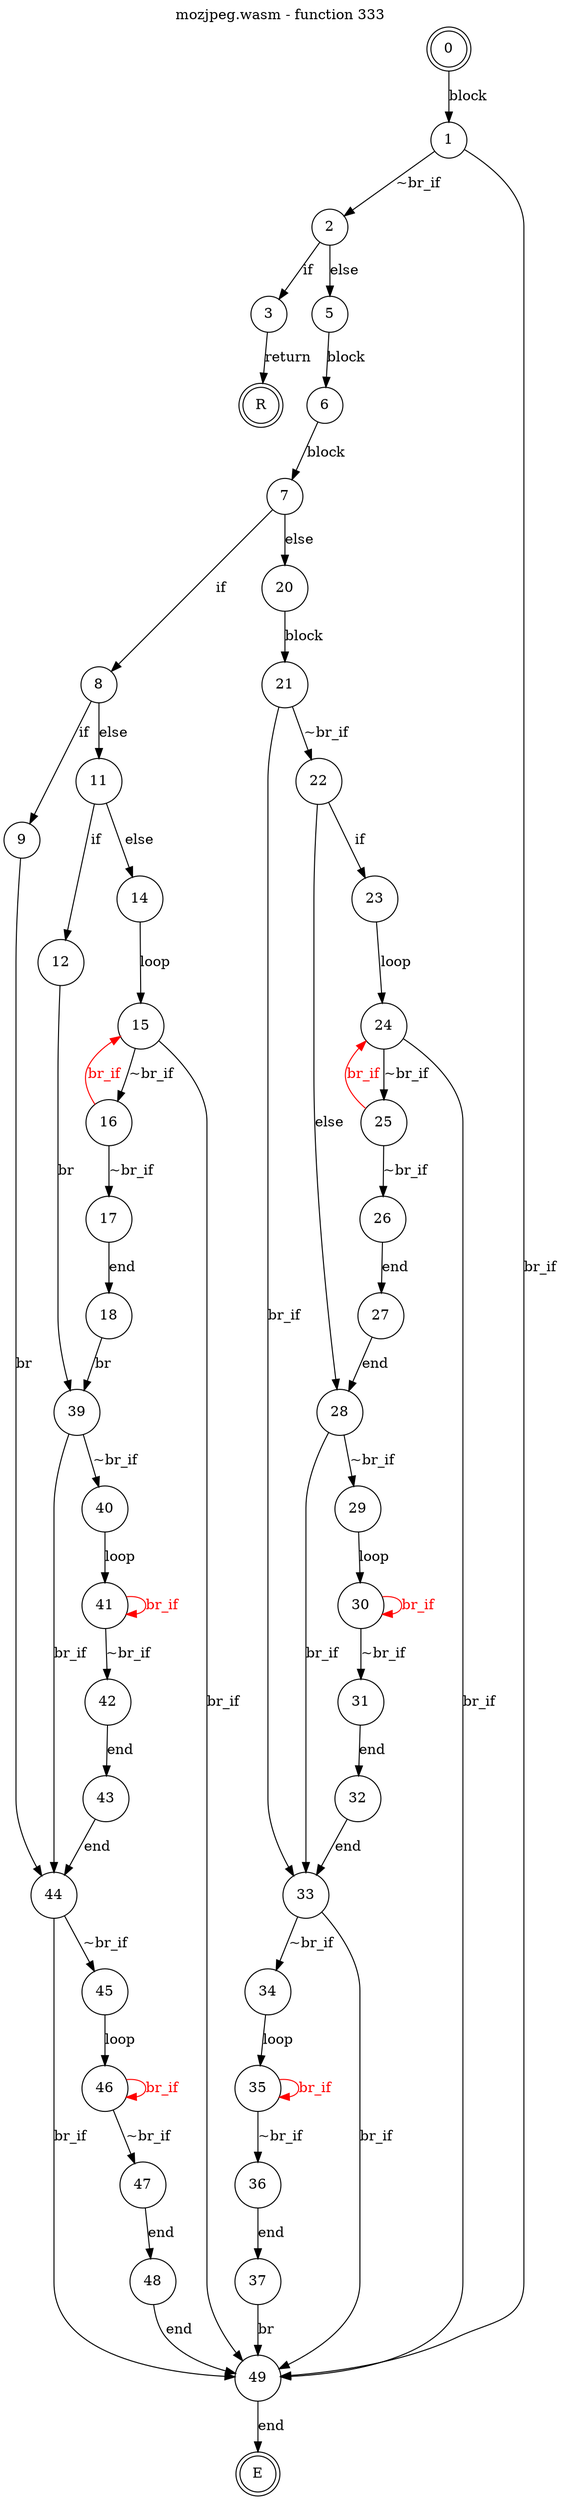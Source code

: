 digraph finite_state_machine {
    label = "mozjpeg.wasm - function 333"
    labelloc =  t
    labelfontsize = 16
    labelfontcolor = black
    labelfontname = "Helvetica"
    node [shape = doublecircle]; 0 E R ;
    node [shape = circle];
    0 -> 1[label="block"];
    1 -> 2[label="~br_if"];
    1 -> 49[label="br_if"];
    2 -> 3[label="if"];
    2 -> 5[label="else"];
    3 -> R[label="return"];
    5 -> 6[label="block"];
    6 -> 7[label="block"];
    7 -> 8[label="if"];
    7 -> 20[label="else"];
    8 -> 9[label="if"];
    8 -> 11[label="else"];
    9 -> 44[label="br"];
    11 -> 12[label="if"];
    11 -> 14[label="else"];
    12 -> 39[label="br"];
    14 -> 15[label="loop"];
    15 -> 16[label="~br_if"];
    15 -> 49[label="br_if"];
    16 -> 17[label="~br_if"];
    16 -> 15[color="red" fontcolor="red" label="br_if"];
    17 -> 18[label="end"];
    18 -> 39[label="br"];
    20 -> 21[label="block"];
    21 -> 22[label="~br_if"];
    21 -> 33[label="br_if"];
    22 -> 23[label="if"];
    22 -> 28[label="else"];
    23 -> 24[label="loop"];
    24 -> 25[label="~br_if"];
    24 -> 49[label="br_if"];
    25 -> 26[label="~br_if"];
    25 -> 24[color="red" fontcolor="red" label="br_if"];
    26 -> 27[label="end"];
    27 -> 28[label="end"];
    28 -> 29[label="~br_if"];
    28 -> 33[label="br_if"];
    29 -> 30[label="loop"];
    30 -> 31[label="~br_if"];
    30 -> 30[color="red" fontcolor="red" label="br_if"];
    31 -> 32[label="end"];
    32 -> 33[label="end"];
    33 -> 34[label="~br_if"];
    33 -> 49[label="br_if"];
    34 -> 35[label="loop"];
    35 -> 36[label="~br_if"];
    35 -> 35[color="red" fontcolor="red" label="br_if"];
    36 -> 37[label="end"];
    37 -> 49[label="br"];
    39 -> 40[label="~br_if"];
    39 -> 44[label="br_if"];
    40 -> 41[label="loop"];
    41 -> 42[label="~br_if"];
    41 -> 41[color="red" fontcolor="red" label="br_if"];
    42 -> 43[label="end"];
    43 -> 44[label="end"];
    44 -> 45[label="~br_if"];
    44 -> 49[label="br_if"];
    45 -> 46[label="loop"];
    46 -> 47[label="~br_if"];
    46 -> 46[color="red" fontcolor="red" label="br_if"];
    47 -> 48[label="end"];
    48 -> 49[label="end"];
    49 -> E[label="end"];
}
